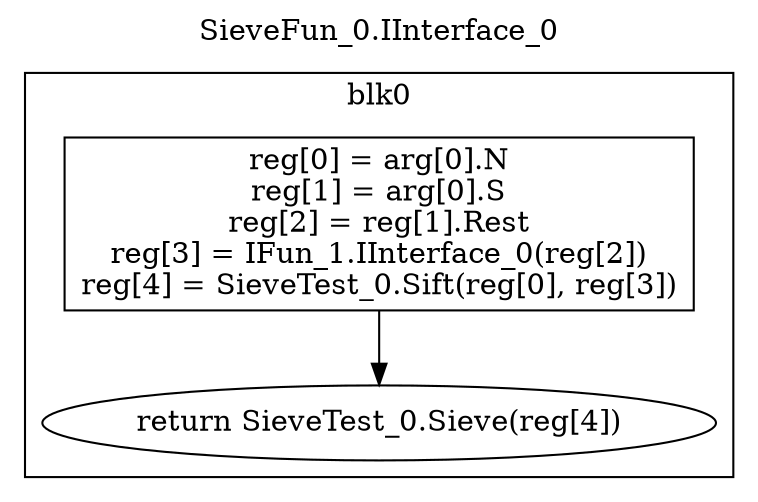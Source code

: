 digraph {
  rankdir=TB;
  b0_l0 -> b0_ret
  b0_l0 [label="reg[0] = arg[0].N\nreg[1] = arg[0].S\nreg[2] = reg[1].Rest\nreg[3] = IFun_1.IInterface_0(reg[2])\nreg[4] = SieveTest_0.Sift(reg[0], reg[3])\n", shape=box]
  b0_ret [label="return SieveTest_0.Sieve(reg[4])"]
  subgraph cluster_b0 {
    label = "blk0";
    b0_l0;
    b0_ret;
  }
  labelloc="t"
  label="SieveFun_0.IInterface_0"
}